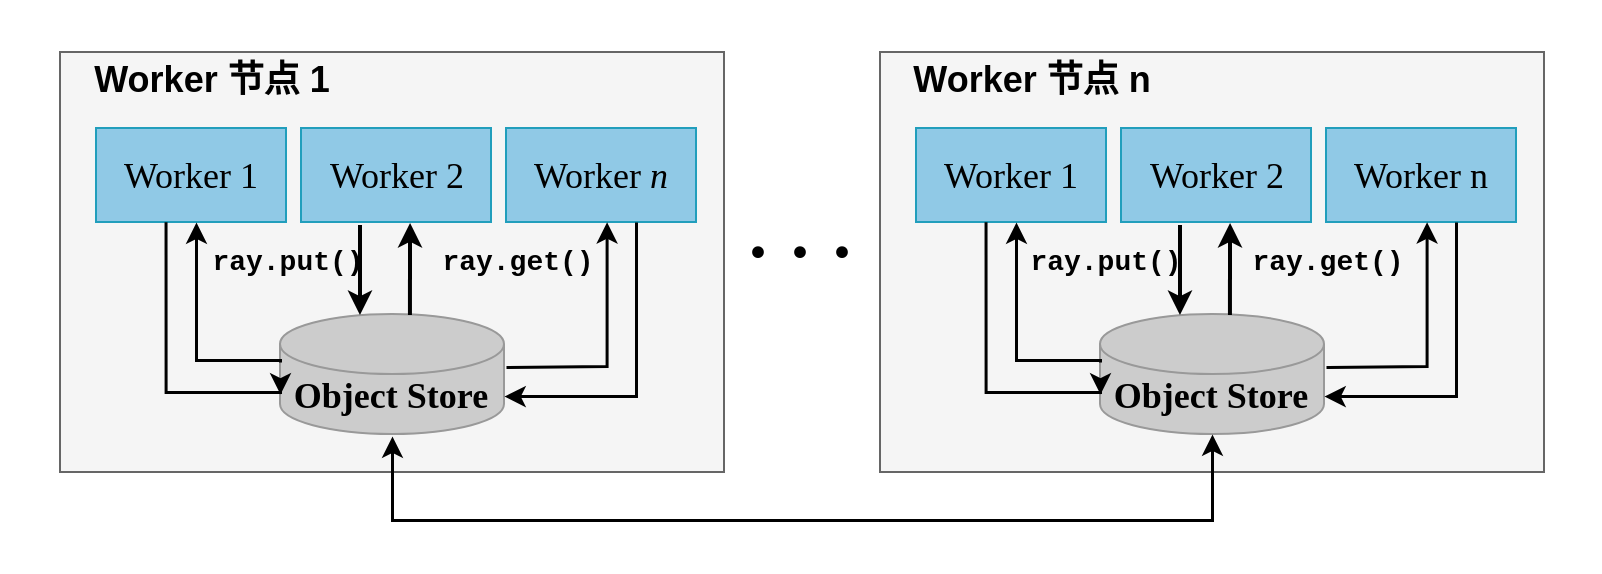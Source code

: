 <mxfile version="22.1.18" type="device">
  <diagram name="第 1 页" id="8zouSgYXD5k99NbAxjx4">
    <mxGraphModel dx="947" dy="602" grid="0" gridSize="10" guides="1" tooltips="1" connect="1" arrows="1" fold="1" page="1" pageScale="1" pageWidth="1169" pageHeight="1654" math="0" shadow="0">
      <root>
        <mxCell id="0" />
        <mxCell id="1" parent="0" />
        <mxCell id="un5LVtAN06cMrctS7c0H-1" value="" style="rounded=0;whiteSpace=wrap;html=1;strokeColor=none;fillColor=none;" parent="1" vertex="1">
          <mxGeometry x="67" y="144" width="800" height="286" as="geometry" />
        </mxCell>
        <mxCell id="el8Odf3a0tu2JMzaAIEp-1" value="" style="rounded=0;whiteSpace=wrap;html=1;strokeColor=#666666;fillColor=#f5f5f5;fontColor=#333333;" parent="1" vertex="1">
          <mxGeometry x="97" y="170" width="332" height="210" as="geometry" />
        </mxCell>
        <mxCell id="el8Odf3a0tu2JMzaAIEp-3" value="&lt;font style=&quot;font-size: 18px;&quot; face=&quot;Times New Roman&quot;&gt;Worker 1&lt;/font&gt;" style="rounded=0;whiteSpace=wrap;html=1;fillColor=#90C9E6;strokeColor=#219EBC;" parent="1" vertex="1">
          <mxGeometry x="115" y="208" width="95" height="47" as="geometry" />
        </mxCell>
        <mxCell id="el8Odf3a0tu2JMzaAIEp-6" value="&lt;span style=&quot;border-color: var(--border-color); font-family: &amp;quot;Times New Roman&amp;quot;; font-size: 18px;&quot;&gt;Worker 2&lt;/span&gt;" style="rounded=0;whiteSpace=wrap;html=1;fillColor=#90C9E6;strokeColor=#219EBC;" parent="1" vertex="1">
          <mxGeometry x="217.5" y="208" width="95" height="47" as="geometry" />
        </mxCell>
        <mxCell id="el8Odf3a0tu2JMzaAIEp-7" value="&lt;span style=&quot;border-color: var(--border-color); font-family: &amp;quot;Times New Roman&amp;quot;; font-size: 18px;&quot;&gt;Worker &lt;i style=&quot;&quot;&gt;n&lt;/i&gt;&lt;/span&gt;" style="rounded=0;whiteSpace=wrap;html=1;fillColor=#90C9E6;strokeColor=#219EBC;" parent="1" vertex="1">
          <mxGeometry x="320" y="208" width="95" height="47" as="geometry" />
        </mxCell>
        <mxCell id="el8Odf3a0tu2JMzaAIEp-8" value="&lt;font face=&quot;Helvetica&quot; style=&quot;font-size: 18px;&quot;&gt;&lt;b style=&quot;&quot;&gt;Worker 节点 1&lt;/b&gt;&lt;/font&gt;" style="text;html=1;strokeColor=none;fillColor=none;align=center;verticalAlign=middle;whiteSpace=wrap;rounded=0;fontColor=#000000;" parent="1" vertex="1">
          <mxGeometry x="83" y="169" width="180" height="30" as="geometry" />
        </mxCell>
        <mxCell id="el8Odf3a0tu2JMzaAIEp-9" value="" style="shape=cylinder3;whiteSpace=wrap;html=1;boundedLbl=1;backgroundOutline=1;size=15;fillColor=#CCCCCC;strokeColor=#999999;" parent="1" vertex="1">
          <mxGeometry x="207" y="301" width="112" height="60" as="geometry" />
        </mxCell>
        <mxCell id="el8Odf3a0tu2JMzaAIEp-10" value="&lt;font style=&quot;font-size: 18px;&quot; face=&quot;Times New Roman&quot;&gt;&lt;b&gt;Object Store&lt;/b&gt;&lt;/font&gt;" style="text;html=1;strokeColor=none;fillColor=none;align=center;verticalAlign=middle;whiteSpace=wrap;rounded=0;fontColor=#000000;" parent="1" vertex="1">
          <mxGeometry x="207" y="327" width="111" height="30" as="geometry" />
        </mxCell>
        <mxCell id="el8Odf3a0tu2JMzaAIEp-11" value="" style="endArrow=classic;html=1;rounded=0;entryX=0.357;entryY=0.025;entryDx=0;entryDy=0;entryPerimeter=0;strokeWidth=2;" parent="1" edge="1">
          <mxGeometry width="50" height="50" relative="1" as="geometry">
            <mxPoint x="247" y="256.5" as="sourcePoint" />
            <mxPoint x="246.984" y="301.5" as="targetPoint" />
          </mxGeometry>
        </mxCell>
        <mxCell id="el8Odf3a0tu2JMzaAIEp-15" value="" style="endArrow=classic;html=1;rounded=0;strokeWidth=2;entryX=0.574;entryY=0.989;entryDx=0;entryDy=0;entryPerimeter=0;exitX=0.58;exitY=-0.008;exitDx=0;exitDy=0;exitPerimeter=0;" parent="1" edge="1">
          <mxGeometry width="50" height="50" relative="1" as="geometry">
            <mxPoint x="271.96" y="301.52" as="sourcePoint" />
            <mxPoint x="272.03" y="255.483" as="targetPoint" />
          </mxGeometry>
        </mxCell>
        <mxCell id="el8Odf3a0tu2JMzaAIEp-18" value="&lt;font style=&quot;font-size: 14px;&quot;&gt;ray.put()&lt;/font&gt;" style="text;html=1;strokeColor=none;fillColor=none;align=center;verticalAlign=middle;whiteSpace=wrap;rounded=0;fontColor=#000000;fontFamily=Courier New;fontSize=14;fontStyle=1" parent="1" vertex="1">
          <mxGeometry x="161" y="257" width="100" height="36" as="geometry" />
        </mxCell>
        <mxCell id="el8Odf3a0tu2JMzaAIEp-19" value="&lt;font style=&quot;font-size: 14px;&quot;&gt;ray.get()&lt;/font&gt;" style="text;html=1;strokeColor=none;fillColor=none;align=center;verticalAlign=middle;whiteSpace=wrap;rounded=0;fontColor=#000000;fontFamily=Courier New;fontSize=14;fontStyle=1" parent="1" vertex="1">
          <mxGeometry x="276" y="257" width="100" height="36" as="geometry" />
        </mxCell>
        <mxCell id="el8Odf3a0tu2JMzaAIEp-21" value="" style="endArrow=classic;html=1;rounded=0;edgeStyle=orthogonalEdgeStyle;entryX=0.519;entryY=0.977;entryDx=0;entryDy=0;entryPerimeter=0;strokeWidth=1.5;" parent="1" edge="1">
          <mxGeometry width="50" height="50" relative="1" as="geometry">
            <mxPoint x="320" y="327.51" as="sourcePoint" />
            <mxPoint x="370.305" y="254.919" as="targetPoint" />
            <Array as="points">
              <mxPoint x="321" y="328" />
              <mxPoint x="370" y="327" />
            </Array>
          </mxGeometry>
        </mxCell>
        <mxCell id="el8Odf3a0tu2JMzaAIEp-26" value="" style="endArrow=classic;html=1;rounded=0;edgeStyle=orthogonalEdgeStyle;strokeWidth=1.5;" parent="1" edge="1">
          <mxGeometry width="50" height="50" relative="1" as="geometry">
            <mxPoint x="385" y="255" as="sourcePoint" />
            <mxPoint x="319" y="342.027" as="targetPoint" />
            <Array as="points">
              <mxPoint x="385" y="255" />
              <mxPoint x="385" y="342" />
            </Array>
          </mxGeometry>
        </mxCell>
        <mxCell id="el8Odf3a0tu2JMzaAIEp-30" value="" style="endArrow=classic;html=1;rounded=0;edgeStyle=orthogonalEdgeStyle;exitX=0;exitY=0;exitDx=0;exitDy=0;strokeWidth=1.5;" parent="1" edge="1">
          <mxGeometry width="50" height="50" relative="1" as="geometry">
            <mxPoint x="207" y="325" as="sourcePoint" />
            <mxPoint x="165" y="255" as="targetPoint" />
            <Array as="points">
              <mxPoint x="165" y="324" />
            </Array>
          </mxGeometry>
        </mxCell>
        <mxCell id="el8Odf3a0tu2JMzaAIEp-31" value="" style="endArrow=classic;html=1;rounded=0;edgeStyle=orthogonalEdgeStyle;exitX=0.366;exitY=0.997;exitDx=0;exitDy=0;exitPerimeter=0;strokeWidth=1.5;" parent="1" source="el8Odf3a0tu2JMzaAIEp-3" edge="1">
          <mxGeometry width="50" height="50" relative="1" as="geometry">
            <mxPoint x="157" y="391" as="sourcePoint" />
            <mxPoint x="207" y="341" as="targetPoint" />
            <Array as="points">
              <mxPoint x="150" y="340" />
              <mxPoint x="207" y="340" />
            </Array>
          </mxGeometry>
        </mxCell>
        <mxCell id="el8Odf3a0tu2JMzaAIEp-33" value="&lt;font style=&quot;font-size: 36px;&quot; face=&quot;Times New Roman&quot;&gt;&lt;b style=&quot;&quot;&gt;· · ·&lt;/b&gt;&lt;/font&gt;" style="text;html=1;strokeColor=none;fillColor=none;align=center;verticalAlign=middle;whiteSpace=wrap;rounded=0;" parent="1" vertex="1">
          <mxGeometry x="437" y="255" width="60" height="30" as="geometry" />
        </mxCell>
        <mxCell id="el8Odf3a0tu2JMzaAIEp-34" value="" style="rounded=0;whiteSpace=wrap;html=1;strokeColor=#666666;fillColor=#f5f5f5;fontColor=#333333;" parent="1" vertex="1">
          <mxGeometry x="507" y="170" width="332" height="210" as="geometry" />
        </mxCell>
        <mxCell id="el8Odf3a0tu2JMzaAIEp-35" value="&lt;font style=&quot;font-size: 18px;&quot; face=&quot;Times New Roman&quot;&gt;&lt;span&gt;Worker &lt;span&gt;1&lt;/span&gt;&lt;/span&gt;&lt;/font&gt;" style="rounded=0;whiteSpace=wrap;html=1;fillColor=#90C9E6;strokeColor=#219EBC;fontStyle=0" parent="1" vertex="1">
          <mxGeometry x="525" y="208" width="95" height="47" as="geometry" />
        </mxCell>
        <mxCell id="el8Odf3a0tu2JMzaAIEp-36" value="&lt;span style=&quot;border-color: var(--border-color); font-family: &amp;quot;Times New Roman&amp;quot;; font-size: 18px;&quot;&gt;Worker &lt;span&gt;2&lt;/span&gt;&lt;/span&gt;" style="rounded=0;whiteSpace=wrap;html=1;fillColor=#90C9E6;strokeColor=#219EBC;fontStyle=0" parent="1" vertex="1">
          <mxGeometry x="627.5" y="208" width="95" height="47" as="geometry" />
        </mxCell>
        <mxCell id="el8Odf3a0tu2JMzaAIEp-37" value="&lt;span style=&quot;border-color: var(--border-color); font-family: &amp;quot;Times New Roman&amp;quot;; font-size: 18px;&quot;&gt;Worker &lt;span&gt;n&lt;/span&gt;&lt;/span&gt;" style="rounded=0;whiteSpace=wrap;html=1;fillColor=#90C9E6;strokeColor=#219EBC;fontStyle=0" parent="1" vertex="1">
          <mxGeometry x="730" y="208" width="95" height="47" as="geometry" />
        </mxCell>
        <mxCell id="el8Odf3a0tu2JMzaAIEp-38" value="&lt;font style=&quot;font-size: 18px;&quot;&gt;&lt;b style=&quot;&quot;&gt;Worker 节点 n&lt;/b&gt;&lt;/font&gt;" style="text;html=1;strokeColor=none;fillColor=none;align=center;verticalAlign=middle;whiteSpace=wrap;rounded=0;fontColor=#000000;" parent="1" vertex="1">
          <mxGeometry x="493" y="169" width="180" height="30" as="geometry" />
        </mxCell>
        <mxCell id="el8Odf3a0tu2JMzaAIEp-39" value="" style="shape=cylinder3;whiteSpace=wrap;html=1;boundedLbl=1;backgroundOutline=1;size=15;fillColor=#CCCCCC;strokeColor=#999999;" parent="1" vertex="1">
          <mxGeometry x="617" y="301" width="112" height="60" as="geometry" />
        </mxCell>
        <mxCell id="el8Odf3a0tu2JMzaAIEp-40" value="&lt;font style=&quot;font-size: 18px;&quot; face=&quot;Times New Roman&quot;&gt;&lt;b&gt;Object Store&lt;/b&gt;&lt;/font&gt;" style="text;html=1;strokeColor=none;fillColor=none;align=center;verticalAlign=middle;whiteSpace=wrap;rounded=0;fontColor=#000000;" parent="1" vertex="1">
          <mxGeometry x="617" y="327" width="111" height="30" as="geometry" />
        </mxCell>
        <mxCell id="el8Odf3a0tu2JMzaAIEp-41" value="" style="endArrow=classic;html=1;rounded=0;entryX=0.357;entryY=0.025;entryDx=0;entryDy=0;entryPerimeter=0;strokeWidth=2;" parent="1" edge="1">
          <mxGeometry width="50" height="50" relative="1" as="geometry">
            <mxPoint x="657" y="256.5" as="sourcePoint" />
            <mxPoint x="656.984" y="301.5" as="targetPoint" />
          </mxGeometry>
        </mxCell>
        <mxCell id="el8Odf3a0tu2JMzaAIEp-42" value="" style="endArrow=classic;html=1;rounded=0;strokeWidth=2;entryX=0.574;entryY=0.989;entryDx=0;entryDy=0;entryPerimeter=0;exitX=0.58;exitY=-0.008;exitDx=0;exitDy=0;exitPerimeter=0;" parent="1" edge="1">
          <mxGeometry width="50" height="50" relative="1" as="geometry">
            <mxPoint x="681.96" y="301.52" as="sourcePoint" />
            <mxPoint x="682.03" y="255.483" as="targetPoint" />
          </mxGeometry>
        </mxCell>
        <mxCell id="el8Odf3a0tu2JMzaAIEp-43" value="&lt;font style=&quot;font-size: 14px;&quot;&gt;ray.put()&lt;/font&gt;" style="text;html=1;strokeColor=none;fillColor=none;align=center;verticalAlign=middle;whiteSpace=wrap;rounded=0;fontColor=#000000;fontFamily=Courier New;fontSize=14;fontStyle=1" parent="1" vertex="1">
          <mxGeometry x="570" y="257" width="100" height="36" as="geometry" />
        </mxCell>
        <mxCell id="el8Odf3a0tu2JMzaAIEp-44" value="&lt;font style=&quot;font-size: 14px;&quot;&gt;ray.get()&lt;/font&gt;" style="text;html=1;strokeColor=none;fillColor=none;align=center;verticalAlign=middle;whiteSpace=wrap;rounded=0;fontColor=#000000;fontFamily=Courier New;fontSize=14;fontStyle=1" parent="1" vertex="1">
          <mxGeometry x="681" y="257" width="100" height="36" as="geometry" />
        </mxCell>
        <mxCell id="el8Odf3a0tu2JMzaAIEp-45" value="" style="endArrow=classic;html=1;rounded=0;edgeStyle=orthogonalEdgeStyle;entryX=0.519;entryY=0.977;entryDx=0;entryDy=0;entryPerimeter=0;strokeWidth=1.5;" parent="1" edge="1">
          <mxGeometry width="50" height="50" relative="1" as="geometry">
            <mxPoint x="730" y="327.51" as="sourcePoint" />
            <mxPoint x="780.305" y="254.919" as="targetPoint" />
            <Array as="points">
              <mxPoint x="731" y="328" />
              <mxPoint x="780" y="327" />
            </Array>
          </mxGeometry>
        </mxCell>
        <mxCell id="el8Odf3a0tu2JMzaAIEp-46" value="" style="endArrow=classic;html=1;rounded=0;edgeStyle=orthogonalEdgeStyle;strokeWidth=1.5;" parent="1" edge="1">
          <mxGeometry width="50" height="50" relative="1" as="geometry">
            <mxPoint x="795" y="255" as="sourcePoint" />
            <mxPoint x="729" y="342.027" as="targetPoint" />
            <Array as="points">
              <mxPoint x="795" y="255" />
              <mxPoint x="795" y="342" />
            </Array>
          </mxGeometry>
        </mxCell>
        <mxCell id="el8Odf3a0tu2JMzaAIEp-47" value="" style="endArrow=classic;html=1;rounded=0;edgeStyle=orthogonalEdgeStyle;exitX=0;exitY=0;exitDx=0;exitDy=0;strokeWidth=1.5;" parent="1" edge="1">
          <mxGeometry width="50" height="50" relative="1" as="geometry">
            <mxPoint x="617" y="325" as="sourcePoint" />
            <mxPoint x="575" y="255" as="targetPoint" />
            <Array as="points">
              <mxPoint x="575" y="324" />
            </Array>
          </mxGeometry>
        </mxCell>
        <mxCell id="el8Odf3a0tu2JMzaAIEp-48" value="" style="endArrow=classic;html=1;rounded=0;edgeStyle=orthogonalEdgeStyle;exitX=0.366;exitY=0.997;exitDx=0;exitDy=0;exitPerimeter=0;strokeWidth=1.5;" parent="1" source="el8Odf3a0tu2JMzaAIEp-35" edge="1">
          <mxGeometry width="50" height="50" relative="1" as="geometry">
            <mxPoint x="567" y="391" as="sourcePoint" />
            <mxPoint x="617" y="341" as="targetPoint" />
            <Array as="points">
              <mxPoint x="560" y="340" />
              <mxPoint x="617" y="340" />
            </Array>
          </mxGeometry>
        </mxCell>
        <mxCell id="el8Odf3a0tu2JMzaAIEp-49" value="" style="endArrow=classic;startArrow=classic;html=1;rounded=0;edgeStyle=orthogonalEdgeStyle;strokeWidth=1.5;entryX=0.5;entryY=1;entryDx=0;entryDy=0;entryPerimeter=0;" parent="1" edge="1" target="el8Odf3a0tu2JMzaAIEp-39">
          <mxGeometry width="50" height="50" relative="1" as="geometry">
            <mxPoint x="263" y="362" as="sourcePoint" />
            <mxPoint x="733" y="362" as="targetPoint" />
            <Array as="points">
              <mxPoint x="263" y="404" />
              <mxPoint x="673" y="404" />
            </Array>
          </mxGeometry>
        </mxCell>
      </root>
    </mxGraphModel>
  </diagram>
</mxfile>
